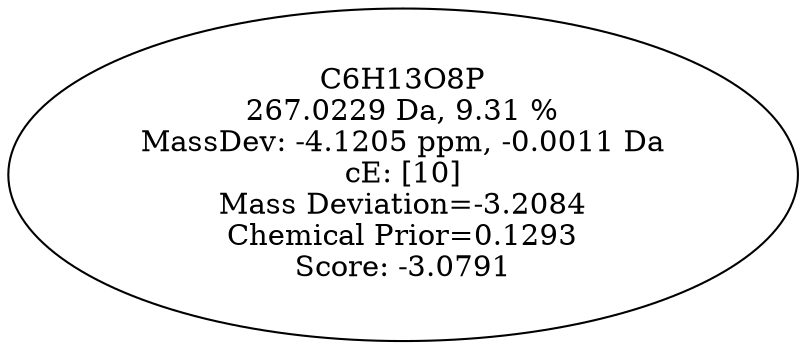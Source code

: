 strict digraph {
v1 [label="C6H13O8P\n267.0229 Da, 9.31 %\nMassDev: -4.1205 ppm, -0.0011 Da\ncE: [10]\nMass Deviation=-3.2084\nChemical Prior=0.1293\nScore: -3.0791"];
}